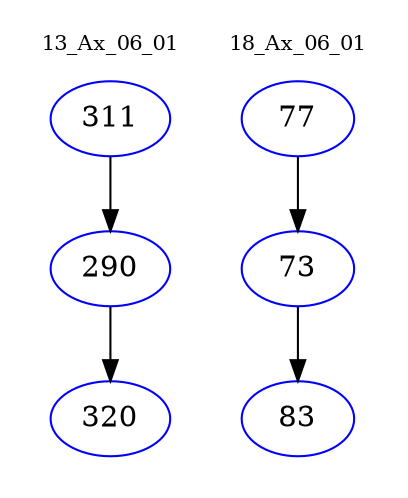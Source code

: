 digraph{
subgraph cluster_0 {
color = white
label = "13_Ax_06_01";
fontsize=10;
T0_311 [label="311", color="blue"]
T0_311 -> T0_290 [color="black"]
T0_290 [label="290", color="blue"]
T0_290 -> T0_320 [color="black"]
T0_320 [label="320", color="blue"]
}
subgraph cluster_1 {
color = white
label = "18_Ax_06_01";
fontsize=10;
T1_77 [label="77", color="blue"]
T1_77 -> T1_73 [color="black"]
T1_73 [label="73", color="blue"]
T1_73 -> T1_83 [color="black"]
T1_83 [label="83", color="blue"]
}
}
